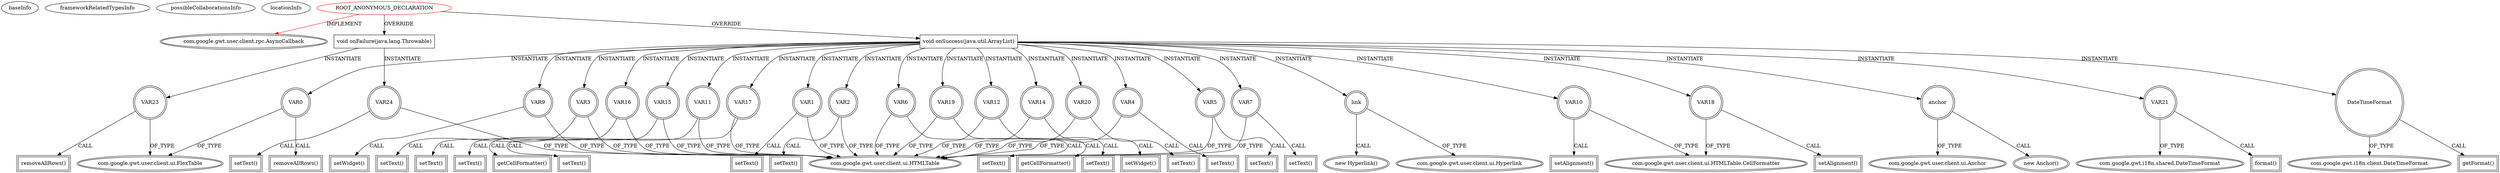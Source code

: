 digraph {
baseInfo[graphId=419,category="extension_graph",isAnonymous=true,possibleRelation=false]
frameworkRelatedTypesInfo[0="com.google.gwt.user.client.rpc.AsyncCallback"]
possibleCollaborationsInfo[]
locationInfo[projectName="Tok-Ziraja222",filePath="/Tok-Ziraja222/Ziraja222-master/src/ziraja/client/presenter/ReportsPresenter.java",contextSignature="void prepareTable()",graphId="419"]
0[label="ROOT_ANONYMOUS_DECLARATION",vertexType="ROOT_ANONYMOUS_DECLARATION",isFrameworkType=false,color=red]
1[label="com.google.gwt.user.client.rpc.AsyncCallback",vertexType="FRAMEWORK_INTERFACE_TYPE",isFrameworkType=true,peripheries=2]
2[label="void onSuccess(java.util.ArrayList)",vertexType="OVERRIDING_METHOD_DECLARATION",isFrameworkType=false,shape=box]
3[label="VAR0",vertexType="VARIABLE_EXPRESION",isFrameworkType=true,peripheries=2,shape=circle]
5[label="com.google.gwt.user.client.ui.FlexTable",vertexType="FRAMEWORK_CLASS_TYPE",isFrameworkType=true,peripheries=2]
4[label="removeAllRows()",vertexType="INSIDE_CALL",isFrameworkType=true,peripheries=2,shape=box]
6[label="VAR1",vertexType="VARIABLE_EXPRESION",isFrameworkType=true,peripheries=2,shape=circle]
8[label="com.google.gwt.user.client.ui.HTMLTable",vertexType="FRAMEWORK_CLASS_TYPE",isFrameworkType=true,peripheries=2]
7[label="setText()",vertexType="INSIDE_CALL",isFrameworkType=true,peripheries=2,shape=box]
9[label="VAR2",vertexType="VARIABLE_EXPRESION",isFrameworkType=true,peripheries=2,shape=circle]
10[label="setText()",vertexType="INSIDE_CALL",isFrameworkType=true,peripheries=2,shape=box]
12[label="VAR3",vertexType="VARIABLE_EXPRESION",isFrameworkType=true,peripheries=2,shape=circle]
13[label="setText()",vertexType="INSIDE_CALL",isFrameworkType=true,peripheries=2,shape=box]
15[label="VAR4",vertexType="VARIABLE_EXPRESION",isFrameworkType=true,peripheries=2,shape=circle]
16[label="setText()",vertexType="INSIDE_CALL",isFrameworkType=true,peripheries=2,shape=box]
18[label="VAR5",vertexType="VARIABLE_EXPRESION",isFrameworkType=true,peripheries=2,shape=circle]
19[label="setText()",vertexType="INSIDE_CALL",isFrameworkType=true,peripheries=2,shape=box]
21[label="VAR6",vertexType="VARIABLE_EXPRESION",isFrameworkType=true,peripheries=2,shape=circle]
22[label="setText()",vertexType="INSIDE_CALL",isFrameworkType=true,peripheries=2,shape=box]
24[label="VAR7",vertexType="VARIABLE_EXPRESION",isFrameworkType=true,peripheries=2,shape=circle]
25[label="setText()",vertexType="INSIDE_CALL",isFrameworkType=true,peripheries=2,shape=box]
28[label="link",vertexType="VARIABLE_EXPRESION",isFrameworkType=true,peripheries=2,shape=circle]
29[label="com.google.gwt.user.client.ui.Hyperlink",vertexType="FRAMEWORK_CLASS_TYPE",isFrameworkType=true,peripheries=2]
27[label="new Hyperlink()",vertexType="CONSTRUCTOR_CALL",isFrameworkType=true,peripheries=2]
30[label="VAR9",vertexType="VARIABLE_EXPRESION",isFrameworkType=true,peripheries=2,shape=circle]
31[label="setWidget()",vertexType="INSIDE_CALL",isFrameworkType=true,peripheries=2,shape=box]
33[label="VAR10",vertexType="VARIABLE_EXPRESION",isFrameworkType=true,peripheries=2,shape=circle]
35[label="com.google.gwt.user.client.ui.HTMLTable.CellFormatter",vertexType="FRAMEWORK_CLASS_TYPE",isFrameworkType=true,peripheries=2]
34[label="setAlignment()",vertexType="INSIDE_CALL",isFrameworkType=true,peripheries=2,shape=box]
36[label="VAR11",vertexType="VARIABLE_EXPRESION",isFrameworkType=true,peripheries=2,shape=circle]
37[label="getCellFormatter()",vertexType="INSIDE_CALL",isFrameworkType=true,peripheries=2,shape=box]
39[label="VAR12",vertexType="VARIABLE_EXPRESION",isFrameworkType=true,peripheries=2,shape=circle]
40[label="setText()",vertexType="INSIDE_CALL",isFrameworkType=true,peripheries=2,shape=box]
43[label="anchor",vertexType="VARIABLE_EXPRESION",isFrameworkType=true,peripheries=2,shape=circle]
44[label="com.google.gwt.user.client.ui.Anchor",vertexType="FRAMEWORK_CLASS_TYPE",isFrameworkType=true,peripheries=2]
42[label="new Anchor()",vertexType="CONSTRUCTOR_CALL",isFrameworkType=true,peripheries=2]
45[label="VAR14",vertexType="VARIABLE_EXPRESION",isFrameworkType=true,peripheries=2,shape=circle]
46[label="setWidget()",vertexType="INSIDE_CALL",isFrameworkType=true,peripheries=2,shape=box]
48[label="VAR15",vertexType="VARIABLE_EXPRESION",isFrameworkType=true,peripheries=2,shape=circle]
49[label="setText()",vertexType="INSIDE_CALL",isFrameworkType=true,peripheries=2,shape=box]
51[label="VAR16",vertexType="VARIABLE_EXPRESION",isFrameworkType=true,peripheries=2,shape=circle]
52[label="setText()",vertexType="INSIDE_CALL",isFrameworkType=true,peripheries=2,shape=box]
54[label="VAR17",vertexType="VARIABLE_EXPRESION",isFrameworkType=true,peripheries=2,shape=circle]
55[label="setText()",vertexType="INSIDE_CALL",isFrameworkType=true,peripheries=2,shape=box]
57[label="VAR18",vertexType="VARIABLE_EXPRESION",isFrameworkType=true,peripheries=2,shape=circle]
58[label="setAlignment()",vertexType="INSIDE_CALL",isFrameworkType=true,peripheries=2,shape=box]
60[label="VAR19",vertexType="VARIABLE_EXPRESION",isFrameworkType=true,peripheries=2,shape=circle]
61[label="getCellFormatter()",vertexType="INSIDE_CALL",isFrameworkType=true,peripheries=2,shape=box]
63[label="VAR20",vertexType="VARIABLE_EXPRESION",isFrameworkType=true,peripheries=2,shape=circle]
64[label="setText()",vertexType="INSIDE_CALL",isFrameworkType=true,peripheries=2,shape=box]
66[label="VAR21",vertexType="VARIABLE_EXPRESION",isFrameworkType=true,peripheries=2,shape=circle]
68[label="com.google.gwt.i18n.shared.DateTimeFormat",vertexType="FRAMEWORK_CLASS_TYPE",isFrameworkType=true,peripheries=2]
67[label="format()",vertexType="INSIDE_CALL",isFrameworkType=true,peripheries=2,shape=box]
69[label="DateTimeFormat",vertexType="VARIABLE_EXPRESION",isFrameworkType=true,peripheries=2,shape=circle]
71[label="com.google.gwt.i18n.client.DateTimeFormat",vertexType="FRAMEWORK_CLASS_TYPE",isFrameworkType=true,peripheries=2]
70[label="getFormat()",vertexType="INSIDE_CALL",isFrameworkType=true,peripheries=2,shape=box]
72[label="void onFailure(java.lang.Throwable)",vertexType="OVERRIDING_METHOD_DECLARATION",isFrameworkType=false,shape=box]
73[label="VAR23",vertexType="VARIABLE_EXPRESION",isFrameworkType=true,peripheries=2,shape=circle]
74[label="removeAllRows()",vertexType="INSIDE_CALL",isFrameworkType=true,peripheries=2,shape=box]
76[label="VAR24",vertexType="VARIABLE_EXPRESION",isFrameworkType=true,peripheries=2,shape=circle]
77[label="setText()",vertexType="INSIDE_CALL",isFrameworkType=true,peripheries=2,shape=box]
0->1[label="IMPLEMENT",color=red]
0->2[label="OVERRIDE"]
2->3[label="INSTANTIATE"]
3->5[label="OF_TYPE"]
3->4[label="CALL"]
2->6[label="INSTANTIATE"]
6->8[label="OF_TYPE"]
6->7[label="CALL"]
2->9[label="INSTANTIATE"]
9->8[label="OF_TYPE"]
9->10[label="CALL"]
2->12[label="INSTANTIATE"]
12->8[label="OF_TYPE"]
12->13[label="CALL"]
2->15[label="INSTANTIATE"]
15->8[label="OF_TYPE"]
15->16[label="CALL"]
2->18[label="INSTANTIATE"]
18->8[label="OF_TYPE"]
18->19[label="CALL"]
2->21[label="INSTANTIATE"]
21->8[label="OF_TYPE"]
21->22[label="CALL"]
2->24[label="INSTANTIATE"]
24->8[label="OF_TYPE"]
24->25[label="CALL"]
2->28[label="INSTANTIATE"]
28->29[label="OF_TYPE"]
28->27[label="CALL"]
2->30[label="INSTANTIATE"]
30->8[label="OF_TYPE"]
30->31[label="CALL"]
2->33[label="INSTANTIATE"]
33->35[label="OF_TYPE"]
33->34[label="CALL"]
2->36[label="INSTANTIATE"]
36->8[label="OF_TYPE"]
36->37[label="CALL"]
2->39[label="INSTANTIATE"]
39->8[label="OF_TYPE"]
39->40[label="CALL"]
2->43[label="INSTANTIATE"]
43->44[label="OF_TYPE"]
43->42[label="CALL"]
2->45[label="INSTANTIATE"]
45->8[label="OF_TYPE"]
45->46[label="CALL"]
2->48[label="INSTANTIATE"]
48->8[label="OF_TYPE"]
48->49[label="CALL"]
2->51[label="INSTANTIATE"]
51->8[label="OF_TYPE"]
51->52[label="CALL"]
2->54[label="INSTANTIATE"]
54->8[label="OF_TYPE"]
54->55[label="CALL"]
2->57[label="INSTANTIATE"]
57->35[label="OF_TYPE"]
57->58[label="CALL"]
2->60[label="INSTANTIATE"]
60->8[label="OF_TYPE"]
60->61[label="CALL"]
2->63[label="INSTANTIATE"]
63->8[label="OF_TYPE"]
63->64[label="CALL"]
2->66[label="INSTANTIATE"]
66->68[label="OF_TYPE"]
66->67[label="CALL"]
2->69[label="INSTANTIATE"]
69->71[label="OF_TYPE"]
69->70[label="CALL"]
0->72[label="OVERRIDE"]
72->73[label="INSTANTIATE"]
73->5[label="OF_TYPE"]
73->74[label="CALL"]
72->76[label="INSTANTIATE"]
76->8[label="OF_TYPE"]
76->77[label="CALL"]
}
